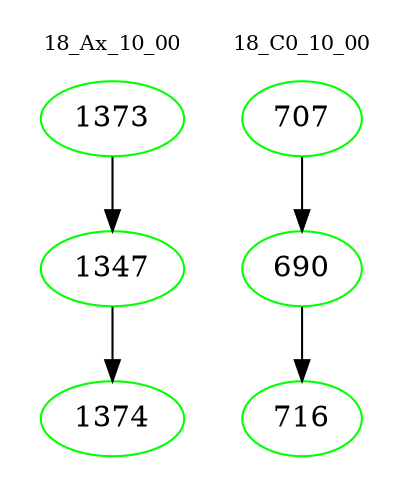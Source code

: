 digraph{
subgraph cluster_0 {
color = white
label = "18_Ax_10_00";
fontsize=10;
T0_1373 [label="1373", color="green"]
T0_1373 -> T0_1347 [color="black"]
T0_1347 [label="1347", color="green"]
T0_1347 -> T0_1374 [color="black"]
T0_1374 [label="1374", color="green"]
}
subgraph cluster_1 {
color = white
label = "18_C0_10_00";
fontsize=10;
T1_707 [label="707", color="green"]
T1_707 -> T1_690 [color="black"]
T1_690 [label="690", color="green"]
T1_690 -> T1_716 [color="black"]
T1_716 [label="716", color="green"]
}
}

